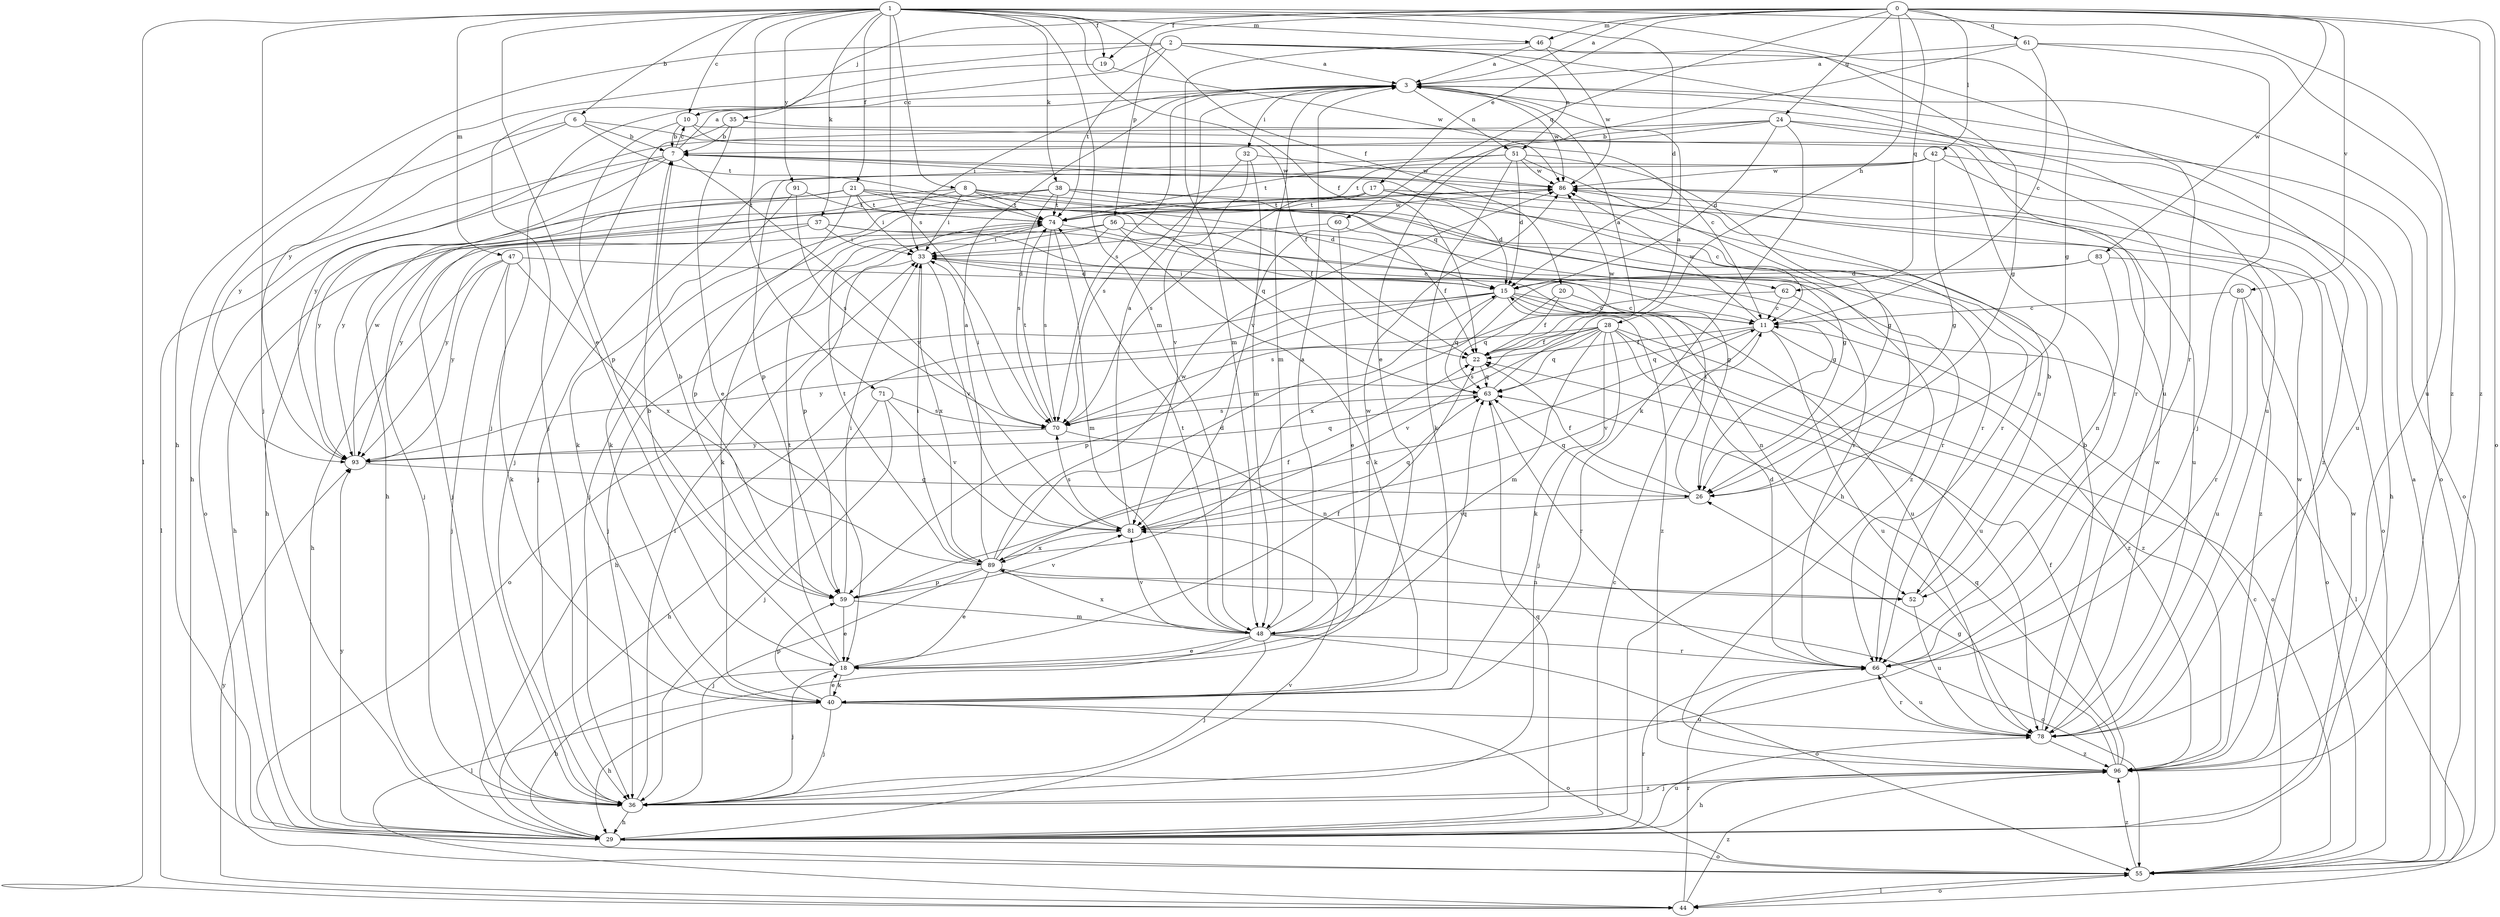 strict digraph  {
0;
1;
2;
3;
6;
7;
8;
10;
11;
15;
17;
18;
19;
20;
21;
22;
24;
26;
28;
29;
32;
33;
35;
36;
37;
38;
40;
42;
44;
46;
47;
48;
51;
52;
55;
56;
59;
60;
61;
62;
63;
66;
70;
71;
74;
78;
80;
81;
83;
86;
89;
91;
93;
96;
0 -> 3  [label=a];
0 -> 17  [label=e];
0 -> 19  [label=f];
0 -> 24  [label=g];
0 -> 28  [label=h];
0 -> 35  [label=j];
0 -> 42  [label=l];
0 -> 46  [label=m];
0 -> 55  [label=o];
0 -> 56  [label=p];
0 -> 60  [label=q];
0 -> 61  [label=q];
0 -> 62  [label=q];
0 -> 80  [label=v];
0 -> 83  [label=w];
0 -> 96  [label=z];
1 -> 6  [label=b];
1 -> 8  [label=c];
1 -> 10  [label=c];
1 -> 15  [label=d];
1 -> 18  [label=e];
1 -> 19  [label=f];
1 -> 20  [label=f];
1 -> 21  [label=f];
1 -> 22  [label=f];
1 -> 26  [label=g];
1 -> 36  [label=j];
1 -> 37  [label=k];
1 -> 38  [label=k];
1 -> 44  [label=l];
1 -> 46  [label=m];
1 -> 47  [label=m];
1 -> 48  [label=m];
1 -> 70  [label=s];
1 -> 71  [label=t];
1 -> 91  [label=y];
1 -> 96  [label=z];
2 -> 3  [label=a];
2 -> 29  [label=h];
2 -> 36  [label=j];
2 -> 51  [label=n];
2 -> 66  [label=r];
2 -> 74  [label=t];
2 -> 78  [label=u];
2 -> 93  [label=y];
3 -> 10  [label=c];
3 -> 32  [label=i];
3 -> 33  [label=i];
3 -> 48  [label=m];
3 -> 51  [label=n];
3 -> 55  [label=o];
3 -> 70  [label=s];
3 -> 78  [label=u];
3 -> 86  [label=w];
6 -> 7  [label=b];
6 -> 22  [label=f];
6 -> 29  [label=h];
6 -> 74  [label=t];
6 -> 93  [label=y];
7 -> 3  [label=a];
7 -> 10  [label=c];
7 -> 29  [label=h];
7 -> 44  [label=l];
7 -> 55  [label=o];
7 -> 81  [label=v];
7 -> 86  [label=w];
8 -> 15  [label=d];
8 -> 29  [label=h];
8 -> 33  [label=i];
8 -> 36  [label=j];
8 -> 52  [label=n];
8 -> 62  [label=q];
8 -> 74  [label=t];
10 -> 7  [label=b];
10 -> 11  [label=c];
10 -> 59  [label=p];
10 -> 66  [label=r];
11 -> 22  [label=f];
11 -> 63  [label=q];
11 -> 78  [label=u];
11 -> 81  [label=v];
11 -> 86  [label=w];
11 -> 96  [label=z];
15 -> 11  [label=c];
15 -> 29  [label=h];
15 -> 33  [label=i];
15 -> 52  [label=n];
15 -> 55  [label=o];
15 -> 59  [label=p];
15 -> 63  [label=q];
15 -> 78  [label=u];
15 -> 96  [label=z];
17 -> 11  [label=c];
17 -> 15  [label=d];
17 -> 36  [label=j];
17 -> 55  [label=o];
17 -> 70  [label=s];
17 -> 74  [label=t];
18 -> 7  [label=b];
18 -> 22  [label=f];
18 -> 29  [label=h];
18 -> 36  [label=j];
18 -> 40  [label=k];
18 -> 74  [label=t];
19 -> 36  [label=j];
19 -> 86  [label=w];
20 -> 11  [label=c];
20 -> 22  [label=f];
20 -> 63  [label=q];
21 -> 22  [label=f];
21 -> 33  [label=i];
21 -> 36  [label=j];
21 -> 59  [label=p];
21 -> 63  [label=q];
21 -> 66  [label=r];
21 -> 74  [label=t];
21 -> 93  [label=y];
22 -> 3  [label=a];
22 -> 63  [label=q];
22 -> 86  [label=w];
24 -> 7  [label=b];
24 -> 15  [label=d];
24 -> 40  [label=k];
24 -> 55  [label=o];
24 -> 78  [label=u];
24 -> 81  [label=v];
24 -> 93  [label=y];
26 -> 22  [label=f];
26 -> 33  [label=i];
26 -> 63  [label=q];
26 -> 81  [label=v];
28 -> 22  [label=f];
28 -> 36  [label=j];
28 -> 40  [label=k];
28 -> 48  [label=m];
28 -> 55  [label=o];
28 -> 63  [label=q];
28 -> 70  [label=s];
28 -> 78  [label=u];
28 -> 81  [label=v];
28 -> 93  [label=y];
28 -> 96  [label=z];
29 -> 11  [label=c];
29 -> 55  [label=o];
29 -> 63  [label=q];
29 -> 66  [label=r];
29 -> 78  [label=u];
29 -> 81  [label=v];
29 -> 86  [label=w];
29 -> 93  [label=y];
32 -> 48  [label=m];
32 -> 70  [label=s];
32 -> 81  [label=v];
32 -> 86  [label=w];
33 -> 15  [label=d];
33 -> 36  [label=j];
33 -> 81  [label=v];
33 -> 89  [label=x];
35 -> 7  [label=b];
35 -> 18  [label=e];
35 -> 36  [label=j];
35 -> 66  [label=r];
36 -> 29  [label=h];
36 -> 33  [label=i];
36 -> 96  [label=z];
37 -> 11  [label=c];
37 -> 26  [label=g];
37 -> 29  [label=h];
37 -> 33  [label=i];
37 -> 93  [label=y];
38 -> 26  [label=g];
38 -> 40  [label=k];
38 -> 66  [label=r];
38 -> 70  [label=s];
38 -> 74  [label=t];
38 -> 93  [label=y];
38 -> 96  [label=z];
40 -> 18  [label=e];
40 -> 29  [label=h];
40 -> 36  [label=j];
40 -> 55  [label=o];
40 -> 59  [label=p];
40 -> 78  [label=u];
42 -> 26  [label=g];
42 -> 29  [label=h];
42 -> 59  [label=p];
42 -> 74  [label=t];
42 -> 86  [label=w];
42 -> 96  [label=z];
44 -> 55  [label=o];
44 -> 66  [label=r];
44 -> 93  [label=y];
44 -> 96  [label=z];
46 -> 3  [label=a];
46 -> 26  [label=g];
46 -> 48  [label=m];
46 -> 86  [label=w];
47 -> 15  [label=d];
47 -> 29  [label=h];
47 -> 36  [label=j];
47 -> 40  [label=k];
47 -> 89  [label=x];
47 -> 93  [label=y];
48 -> 3  [label=a];
48 -> 18  [label=e];
48 -> 36  [label=j];
48 -> 44  [label=l];
48 -> 55  [label=o];
48 -> 63  [label=q];
48 -> 66  [label=r];
48 -> 74  [label=t];
48 -> 81  [label=v];
48 -> 86  [label=w];
48 -> 89  [label=x];
51 -> 15  [label=d];
51 -> 26  [label=g];
51 -> 29  [label=h];
51 -> 36  [label=j];
51 -> 40  [label=k];
51 -> 74  [label=t];
51 -> 86  [label=w];
52 -> 7  [label=b];
52 -> 78  [label=u];
55 -> 3  [label=a];
55 -> 11  [label=c];
55 -> 44  [label=l];
55 -> 96  [label=z];
56 -> 26  [label=g];
56 -> 33  [label=i];
56 -> 40  [label=k];
56 -> 59  [label=p];
56 -> 66  [label=r];
56 -> 93  [label=y];
59 -> 7  [label=b];
59 -> 11  [label=c];
59 -> 18  [label=e];
59 -> 33  [label=i];
59 -> 48  [label=m];
59 -> 81  [label=v];
60 -> 18  [label=e];
60 -> 22  [label=f];
60 -> 33  [label=i];
61 -> 3  [label=a];
61 -> 11  [label=c];
61 -> 18  [label=e];
61 -> 36  [label=j];
61 -> 78  [label=u];
62 -> 11  [label=c];
62 -> 44  [label=l];
62 -> 70  [label=s];
63 -> 3  [label=a];
63 -> 66  [label=r];
63 -> 70  [label=s];
66 -> 15  [label=d];
66 -> 78  [label=u];
70 -> 33  [label=i];
70 -> 52  [label=n];
70 -> 74  [label=t];
70 -> 93  [label=y];
71 -> 29  [label=h];
71 -> 36  [label=j];
71 -> 70  [label=s];
71 -> 81  [label=v];
74 -> 33  [label=i];
74 -> 40  [label=k];
74 -> 48  [label=m];
74 -> 66  [label=r];
74 -> 70  [label=s];
74 -> 86  [label=w];
78 -> 7  [label=b];
78 -> 66  [label=r];
78 -> 86  [label=w];
78 -> 96  [label=z];
80 -> 11  [label=c];
80 -> 55  [label=o];
80 -> 66  [label=r];
80 -> 78  [label=u];
81 -> 3  [label=a];
81 -> 63  [label=q];
81 -> 70  [label=s];
81 -> 89  [label=x];
83 -> 15  [label=d];
83 -> 52  [label=n];
83 -> 89  [label=x];
83 -> 96  [label=z];
86 -> 74  [label=t];
86 -> 78  [label=u];
89 -> 3  [label=a];
89 -> 15  [label=d];
89 -> 18  [label=e];
89 -> 22  [label=f];
89 -> 33  [label=i];
89 -> 36  [label=j];
89 -> 52  [label=n];
89 -> 55  [label=o];
89 -> 59  [label=p];
89 -> 74  [label=t];
89 -> 86  [label=w];
91 -> 40  [label=k];
91 -> 70  [label=s];
91 -> 74  [label=t];
93 -> 26  [label=g];
93 -> 63  [label=q];
93 -> 86  [label=w];
96 -> 22  [label=f];
96 -> 26  [label=g];
96 -> 29  [label=h];
96 -> 36  [label=j];
96 -> 63  [label=q];
96 -> 86  [label=w];
}
